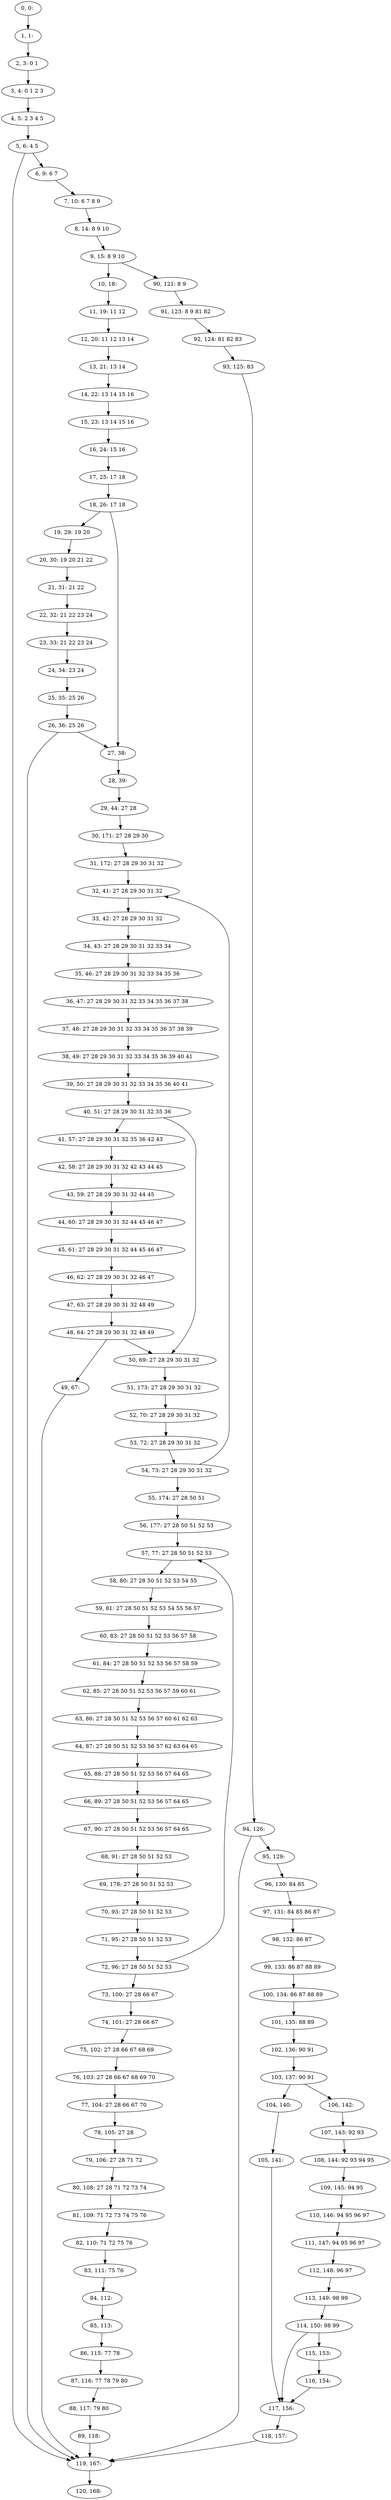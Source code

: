 digraph G {
0[label="0, 0: "];
1[label="1, 1: "];
2[label="2, 3: 0 1 "];
3[label="3, 4: 0 1 2 3 "];
4[label="4, 5: 2 3 4 5 "];
5[label="5, 6: 4 5 "];
6[label="6, 9: 6 7 "];
7[label="7, 10: 6 7 8 9 "];
8[label="8, 14: 8 9 10 "];
9[label="9, 15: 8 9 10 "];
10[label="10, 18: "];
11[label="11, 19: 11 12 "];
12[label="12, 20: 11 12 13 14 "];
13[label="13, 21: 13 14 "];
14[label="14, 22: 13 14 15 16 "];
15[label="15, 23: 13 14 15 16 "];
16[label="16, 24: 15 16 "];
17[label="17, 25: 17 18 "];
18[label="18, 26: 17 18 "];
19[label="19, 29: 19 20 "];
20[label="20, 30: 19 20 21 22 "];
21[label="21, 31: 21 22 "];
22[label="22, 32: 21 22 23 24 "];
23[label="23, 33: 21 22 23 24 "];
24[label="24, 34: 23 24 "];
25[label="25, 35: 25 26 "];
26[label="26, 36: 25 26 "];
27[label="27, 38: "];
28[label="28, 39: "];
29[label="29, 44: 27 28 "];
30[label="30, 171: 27 28 29 30 "];
31[label="31, 172: 27 28 29 30 31 32 "];
32[label="32, 41: 27 28 29 30 31 32 "];
33[label="33, 42: 27 28 29 30 31 32 "];
34[label="34, 43: 27 28 29 30 31 32 33 34 "];
35[label="35, 46: 27 28 29 30 31 32 33 34 35 36 "];
36[label="36, 47: 27 28 29 30 31 32 33 34 35 36 37 38 "];
37[label="37, 48: 27 28 29 30 31 32 33 34 35 36 37 38 39 "];
38[label="38, 49: 27 28 29 30 31 32 33 34 35 36 39 40 41 "];
39[label="39, 50: 27 28 29 30 31 32 33 34 35 36 40 41 "];
40[label="40, 51: 27 28 29 30 31 32 35 36 "];
41[label="41, 57: 27 28 29 30 31 32 35 36 42 43 "];
42[label="42, 58: 27 28 29 30 31 32 42 43 44 45 "];
43[label="43, 59: 27 28 29 30 31 32 44 45 "];
44[label="44, 60: 27 28 29 30 31 32 44 45 46 47 "];
45[label="45, 61: 27 28 29 30 31 32 44 45 46 47 "];
46[label="46, 62: 27 28 29 30 31 32 46 47 "];
47[label="47, 63: 27 28 29 30 31 32 48 49 "];
48[label="48, 64: 27 28 29 30 31 32 48 49 "];
49[label="49, 67: "];
50[label="50, 69: 27 28 29 30 31 32 "];
51[label="51, 173: 27 28 29 30 31 32 "];
52[label="52, 70: 27 28 29 30 31 32 "];
53[label="53, 72: 27 28 29 30 31 32 "];
54[label="54, 73: 27 28 29 30 31 32 "];
55[label="55, 174: 27 28 50 51 "];
56[label="56, 177: 27 28 50 51 52 53 "];
57[label="57, 77: 27 28 50 51 52 53 "];
58[label="58, 80: 27 28 50 51 52 53 54 55 "];
59[label="59, 81: 27 28 50 51 52 53 54 55 56 57 "];
60[label="60, 83: 27 28 50 51 52 53 56 57 58 "];
61[label="61, 84: 27 28 50 51 52 53 56 57 58 59 "];
62[label="62, 85: 27 28 50 51 52 53 56 57 59 60 61 "];
63[label="63, 86: 27 28 50 51 52 53 56 57 60 61 62 63 "];
64[label="64, 87: 27 28 50 51 52 53 56 57 62 63 64 65 "];
65[label="65, 88: 27 28 50 51 52 53 56 57 64 65 "];
66[label="66, 89: 27 28 50 51 52 53 56 57 64 65 "];
67[label="67, 90: 27 28 50 51 52 53 56 57 64 65 "];
68[label="68, 91: 27 28 50 51 52 53 "];
69[label="69, 178: 27 28 50 51 52 53 "];
70[label="70, 93: 27 28 50 51 52 53 "];
71[label="71, 95: 27 28 50 51 52 53 "];
72[label="72, 96: 27 28 50 51 52 53 "];
73[label="73, 100: 27 28 66 67 "];
74[label="74, 101: 27 28 66 67 "];
75[label="75, 102: 27 28 66 67 68 69 "];
76[label="76, 103: 27 28 66 67 68 69 70 "];
77[label="77, 104: 27 28 66 67 70 "];
78[label="78, 105: 27 28 "];
79[label="79, 106: 27 28 71 72 "];
80[label="80, 108: 27 28 71 72 73 74 "];
81[label="81, 109: 71 72 73 74 75 76 "];
82[label="82, 110: 71 72 75 76 "];
83[label="83, 111: 75 76 "];
84[label="84, 112: "];
85[label="85, 113: "];
86[label="86, 115: 77 78 "];
87[label="87, 116: 77 78 79 80 "];
88[label="88, 117: 79 80 "];
89[label="89, 118: "];
90[label="90, 121: 8 9 "];
91[label="91, 123: 8 9 81 82 "];
92[label="92, 124: 81 82 83 "];
93[label="93, 125: 83 "];
94[label="94, 126: "];
95[label="95, 129: "];
96[label="96, 130: 84 85 "];
97[label="97, 131: 84 85 86 87 "];
98[label="98, 132: 86 87 "];
99[label="99, 133: 86 87 88 89 "];
100[label="100, 134: 86 87 88 89 "];
101[label="101, 135: 88 89 "];
102[label="102, 136: 90 91 "];
103[label="103, 137: 90 91 "];
104[label="104, 140: "];
105[label="105, 141: "];
106[label="106, 142: "];
107[label="107, 143: 92 93 "];
108[label="108, 144: 92 93 94 95 "];
109[label="109, 145: 94 95 "];
110[label="110, 146: 94 95 96 97 "];
111[label="111, 147: 94 95 96 97 "];
112[label="112, 148: 96 97 "];
113[label="113, 149: 98 99 "];
114[label="114, 150: 98 99 "];
115[label="115, 153: "];
116[label="116, 154: "];
117[label="117, 156: "];
118[label="118, 157: "];
119[label="119, 167: "];
120[label="120, 168: "];
0->1 ;
1->2 ;
2->3 ;
3->4 ;
4->5 ;
5->6 ;
5->119 ;
6->7 ;
7->8 ;
8->9 ;
9->10 ;
9->90 ;
10->11 ;
11->12 ;
12->13 ;
13->14 ;
14->15 ;
15->16 ;
16->17 ;
17->18 ;
18->19 ;
18->27 ;
19->20 ;
20->21 ;
21->22 ;
22->23 ;
23->24 ;
24->25 ;
25->26 ;
26->27 ;
26->119 ;
27->28 ;
28->29 ;
29->30 ;
30->31 ;
31->32 ;
32->33 ;
33->34 ;
34->35 ;
35->36 ;
36->37 ;
37->38 ;
38->39 ;
39->40 ;
40->41 ;
40->50 ;
41->42 ;
42->43 ;
43->44 ;
44->45 ;
45->46 ;
46->47 ;
47->48 ;
48->49 ;
48->50 ;
49->119 ;
50->51 ;
51->52 ;
52->53 ;
53->54 ;
54->55 ;
54->32 ;
55->56 ;
56->57 ;
57->58 ;
58->59 ;
59->60 ;
60->61 ;
61->62 ;
62->63 ;
63->64 ;
64->65 ;
65->66 ;
66->67 ;
67->68 ;
68->69 ;
69->70 ;
70->71 ;
71->72 ;
72->73 ;
72->57 ;
73->74 ;
74->75 ;
75->76 ;
76->77 ;
77->78 ;
78->79 ;
79->80 ;
80->81 ;
81->82 ;
82->83 ;
83->84 ;
84->85 ;
85->86 ;
86->87 ;
87->88 ;
88->89 ;
89->119 ;
90->91 ;
91->92 ;
92->93 ;
93->94 ;
94->95 ;
94->119 ;
95->96 ;
96->97 ;
97->98 ;
98->99 ;
99->100 ;
100->101 ;
101->102 ;
102->103 ;
103->104 ;
103->106 ;
104->105 ;
105->117 ;
106->107 ;
107->108 ;
108->109 ;
109->110 ;
110->111 ;
111->112 ;
112->113 ;
113->114 ;
114->115 ;
114->117 ;
115->116 ;
116->117 ;
117->118 ;
118->119 ;
119->120 ;
}
